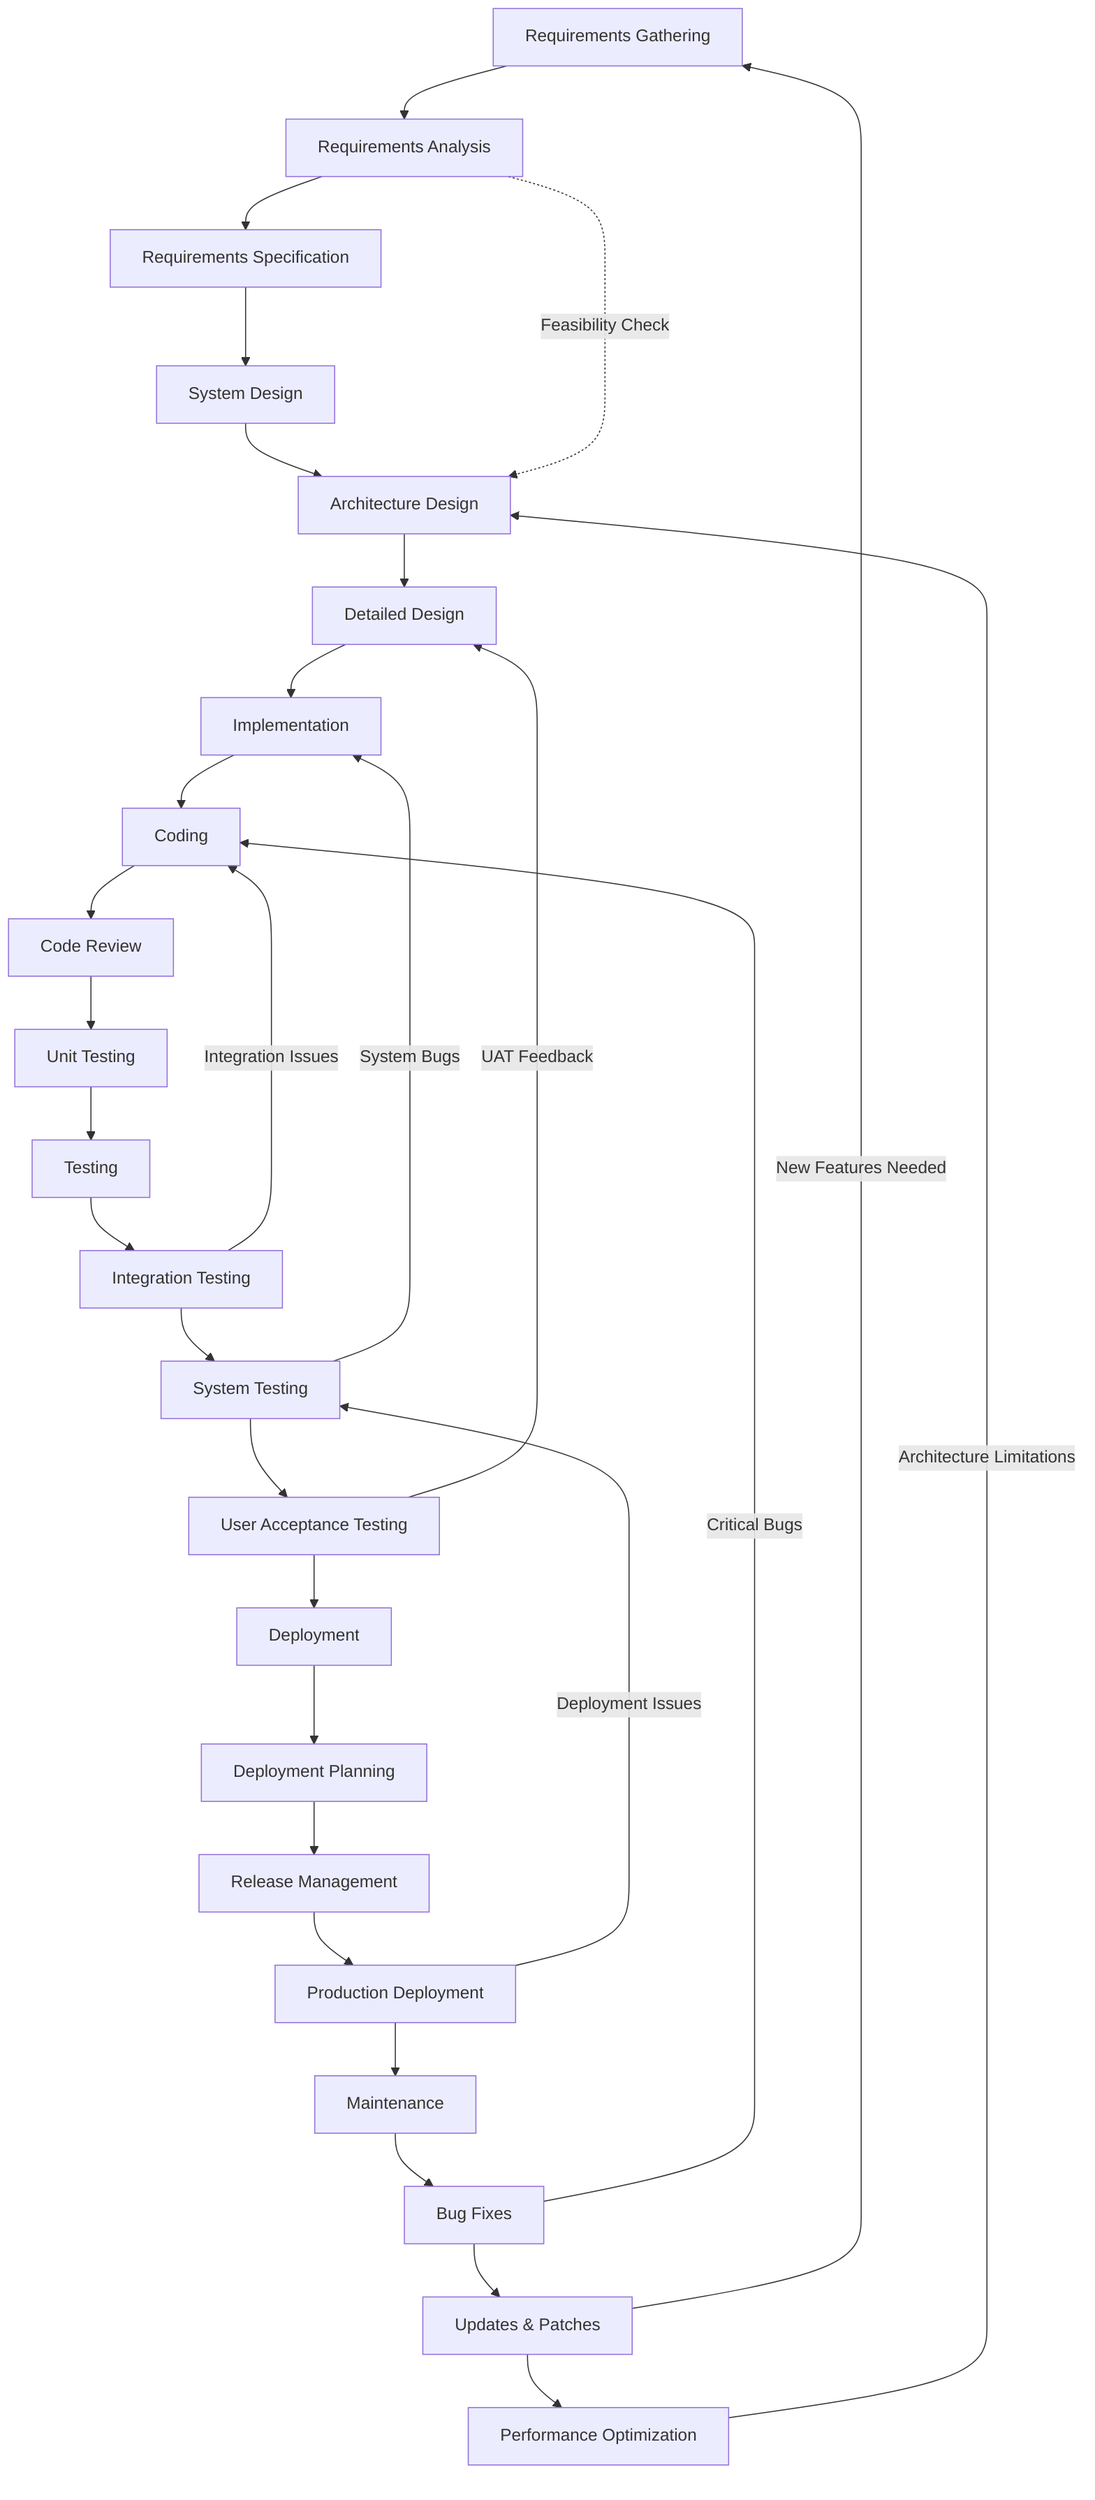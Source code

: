 flowchart TD
A[Requirements Gathering] --> A1[Requirements Analysis]
A1 --> A2[Requirements Specification]
A2 --> B[System Design]
B --> B1[Architecture Design]
B1 --> B2[Detailed Design]
B2 --> C[Implementation]
C --> C1[Coding]
C1 --> C2[Code Review]
C2 --> C3[Unit Testing]
C3 --> D[Testing]
D --> D1[Integration Testing]
D1 --> D2[System Testing]
D2 --> D3[User Acceptance Testing]
D3 --> E[Deployment]
E --> E1[Deployment Planning]
E1 --> E2[Release Management]
E2 --> E3[Production Deployment]
E3 --> F[Maintenance]
F --> F1[Bug Fixes]
F1 --> F2[Updates & Patches]
F2 --> F3[Performance Optimization]
D1 -->|Integration Issues| C1
D2 -->|System Bugs| C
D3 -->|UAT Feedback| B2
E3 -->|Deployment Issues| D2
F1 -->|Critical Bugs| C1
F2 -->|New Features Needed| A
F3 -->|Architecture Limitations| B1
A1 -.->|Feasibility Check| B1